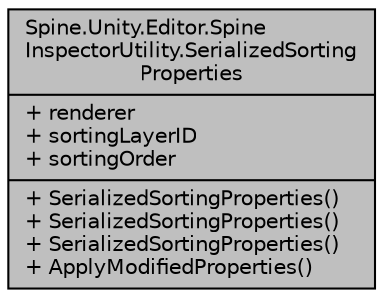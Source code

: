 digraph "Spine.Unity.Editor.SpineInspectorUtility.SerializedSortingProperties"
{
 // LATEX_PDF_SIZE
  edge [fontname="Helvetica",fontsize="10",labelfontname="Helvetica",labelfontsize="10"];
  node [fontname="Helvetica",fontsize="10",shape=record];
  Node1 [label="{Spine.Unity.Editor.Spine\lInspectorUtility.SerializedSorting\lProperties\n|+ renderer\l+ sortingLayerID\l+ sortingOrder\l|+ SerializedSortingProperties()\l+ SerializedSortingProperties()\l+ SerializedSortingProperties()\l+ ApplyModifiedProperties()\l}",height=0.2,width=0.4,color="black", fillcolor="grey75", style="filled", fontcolor="black",tooltip=" "];
}

